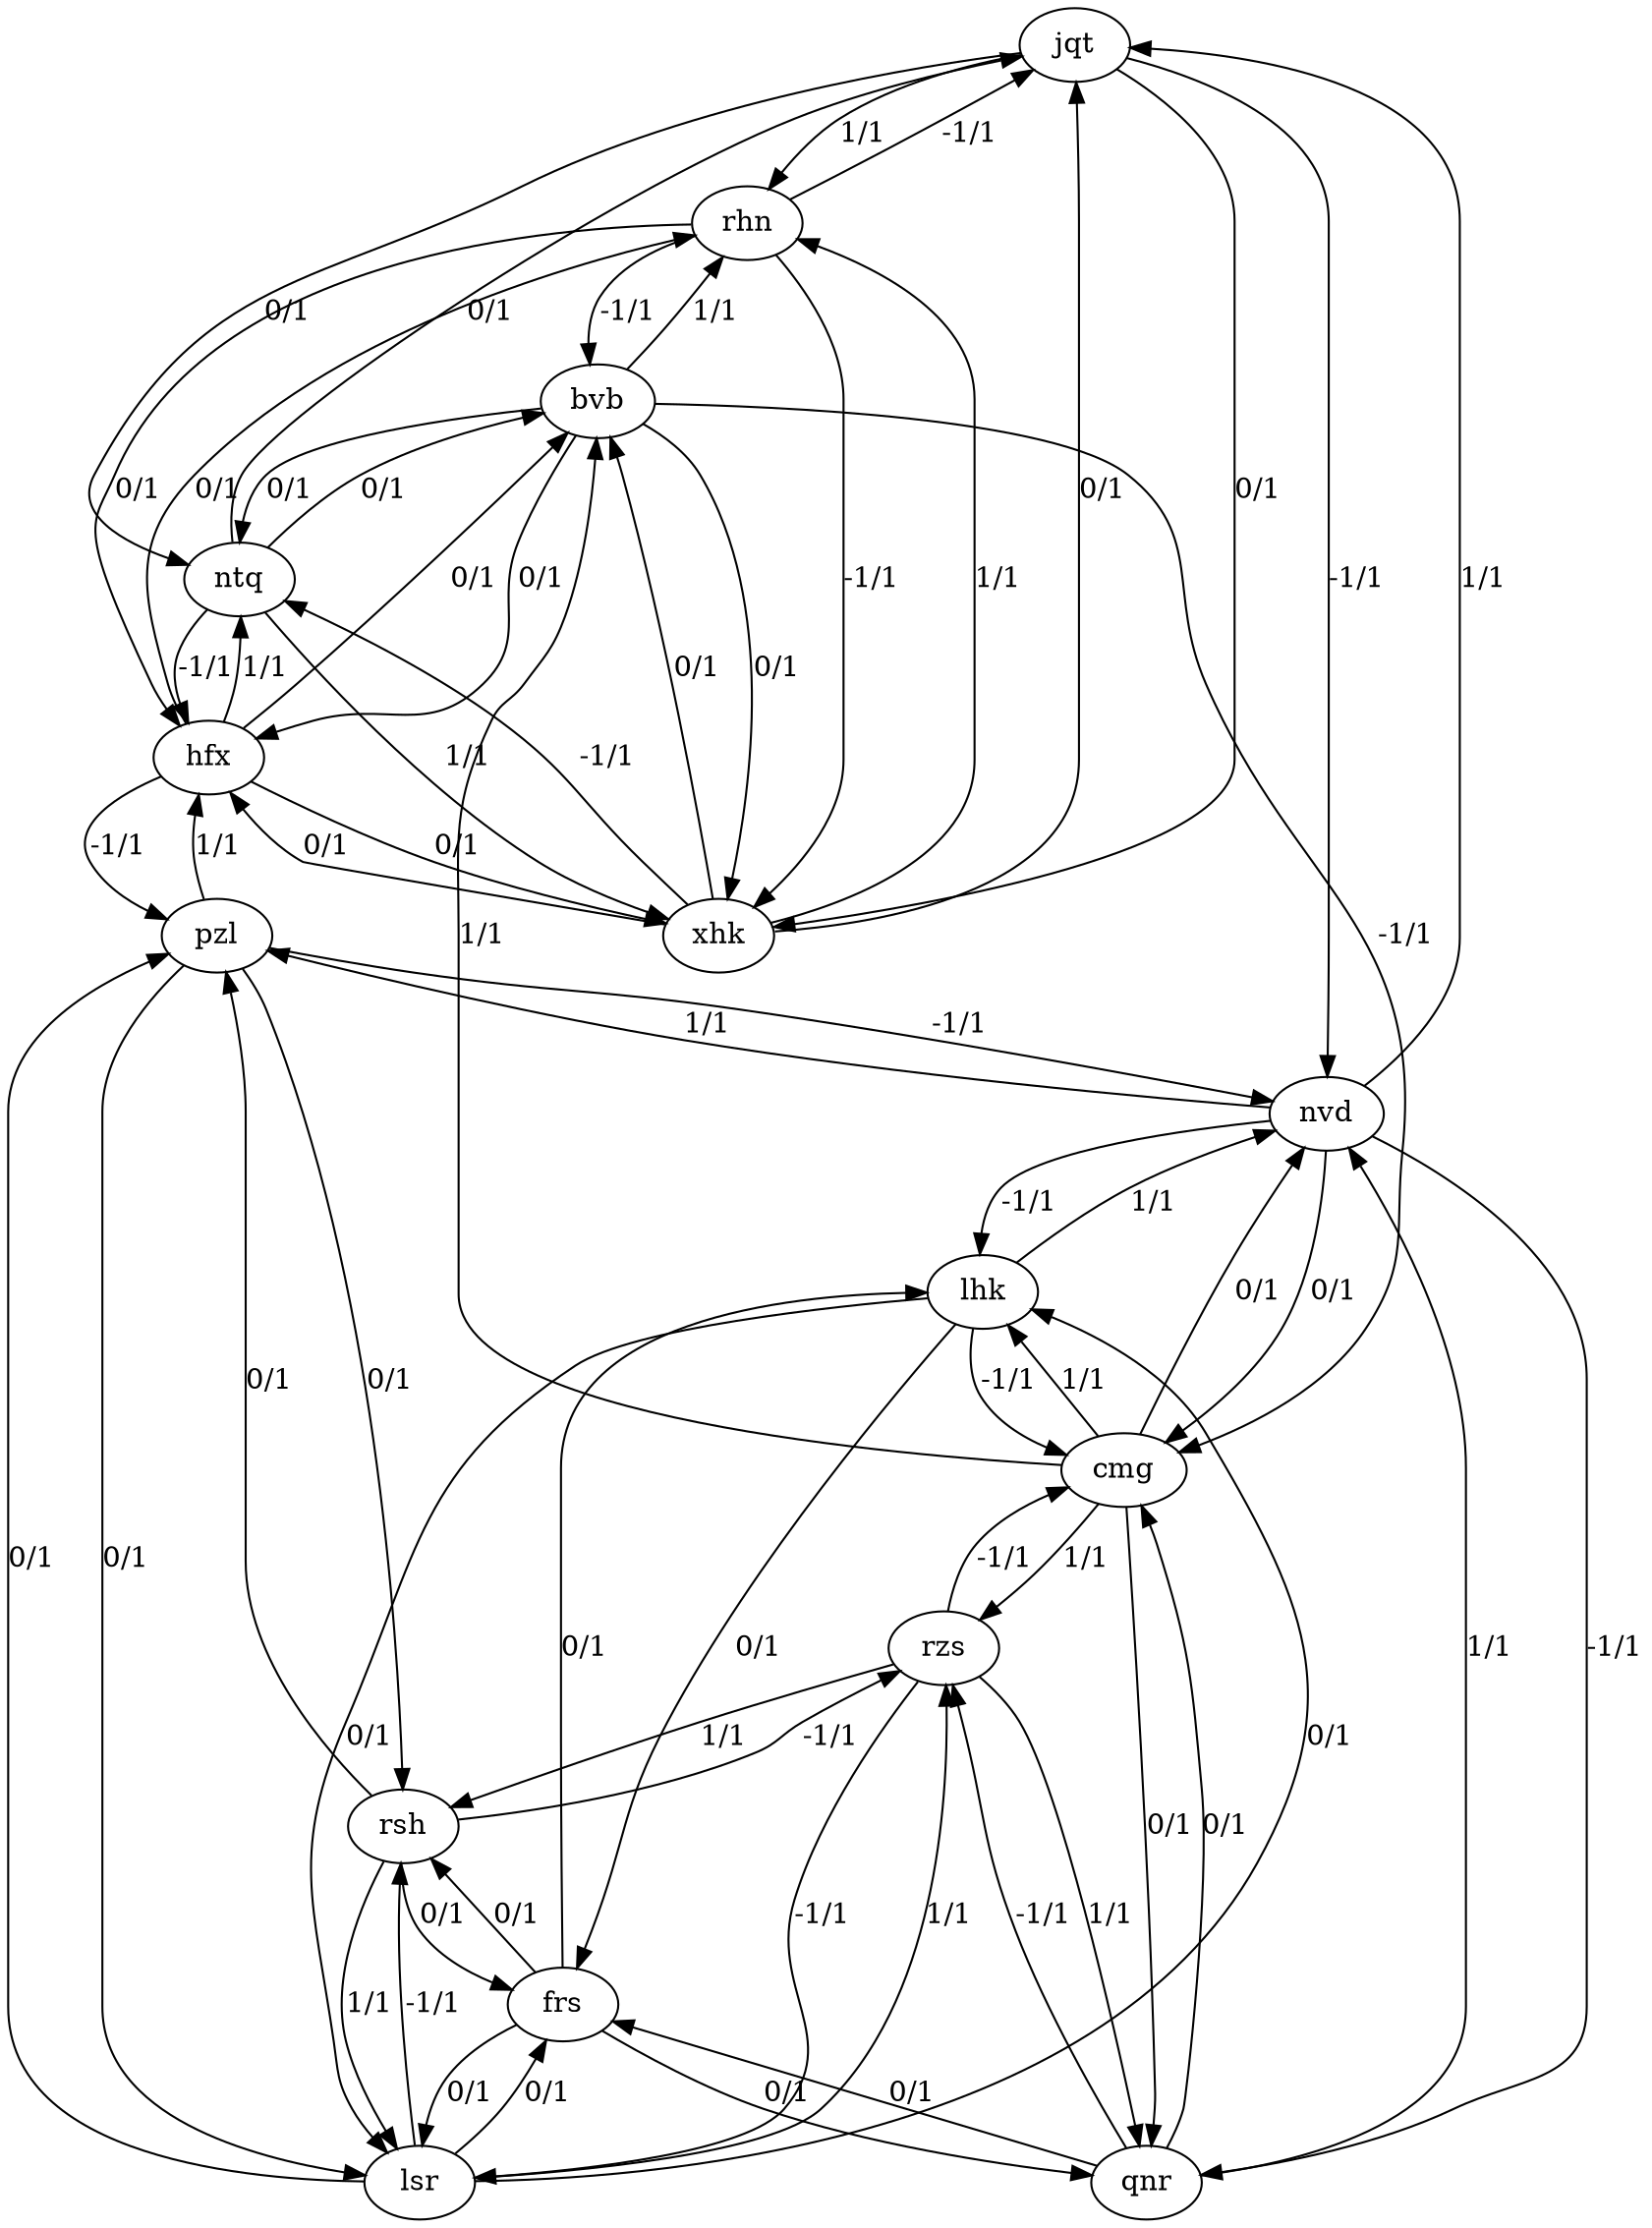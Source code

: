 digraph G {
jqt
rhn
xhk
nvd
rsh
frs
pzl
lsr
hfx
cmg
qnr
lhk
bvb
ntq
rzs
lsr -> frs [label="0/1"]
frs -> lsr [label="0/1"]
qnr -> frs [label="0/1"]
rsh -> rzs [label="-1/1"]
hfx -> rhn [label="0/1"]
qnr -> nvd [label="1/1"]
rzs -> lsr [label="-1/1"]
rhn -> xhk [label="-1/1"]
jqt -> rhn [label="1/1"]
pzl -> lsr [label="0/1"]
bvb -> ntq [label="0/1"]
nvd -> qnr [label="-1/1"]
lsr -> rzs [label="1/1"]
frs -> lhk [label="0/1"]
bvb -> cmg [label="-1/1"]
nvd -> jqt [label="1/1"]
lsr -> rsh [label="-1/1"]
pzl -> nvd [label="-1/1"]
cmg -> bvb [label="1/1"]
lhk -> frs [label="0/1"]
rsh -> lsr [label="1/1"]
jqt -> nvd [label="-1/1"]
nvd -> pzl [label="1/1"]
lhk -> cmg [label="-1/1"]
xhk -> jqt [label="0/1"]
rhn -> hfx [label="0/1"]
hfx -> pzl [label="-1/1"]
jqt -> xhk [label="0/1"]
rsh -> pzl [label="0/1"]
pzl -> hfx [label="1/1"]
cmg -> nvd [label="0/1"]
hfx -> xhk [label="0/1"]
rhn -> jqt [label="-1/1"]
xhk -> rhn [label="1/1"]
ntq -> bvb [label="0/1"]
bvb -> rhn [label="1/1"]
pzl -> rsh [label="0/1"]
ntq -> xhk [label="1/1"]
xhk -> hfx [label="0/1"]
nvd -> cmg [label="0/1"]
frs -> rsh [label="0/1"]
bvb -> xhk [label="0/1"]
lsr -> pzl [label="0/1"]
rzs -> rsh [label="1/1"]
rhn -> bvb [label="-1/1"]
cmg -> lhk [label="1/1"]
xhk -> ntq [label="-1/1"]
cmg -> qnr [label="0/1"]
xhk -> bvb [label="0/1"]
frs -> qnr [label="0/1"]
bvb -> hfx [label="0/1"]
lhk -> lsr [label="0/1"]
rzs -> qnr [label="1/1"]
hfx -> bvb [label="0/1"]
qnr -> rzs [label="-1/1"]
ntq -> jqt [label="0/1"]
ntq -> hfx [label="-1/1"]
lsr -> lhk [label="0/1"]
jqt -> ntq [label="0/1"]
rzs -> cmg [label="-1/1"]
hfx -> ntq [label="1/1"]
cmg -> rzs [label="1/1"]
qnr -> cmg [label="0/1"]
nvd -> lhk [label="-1/1"]
rsh -> frs [label="0/1"]
lhk -> nvd [label="1/1"]
}
